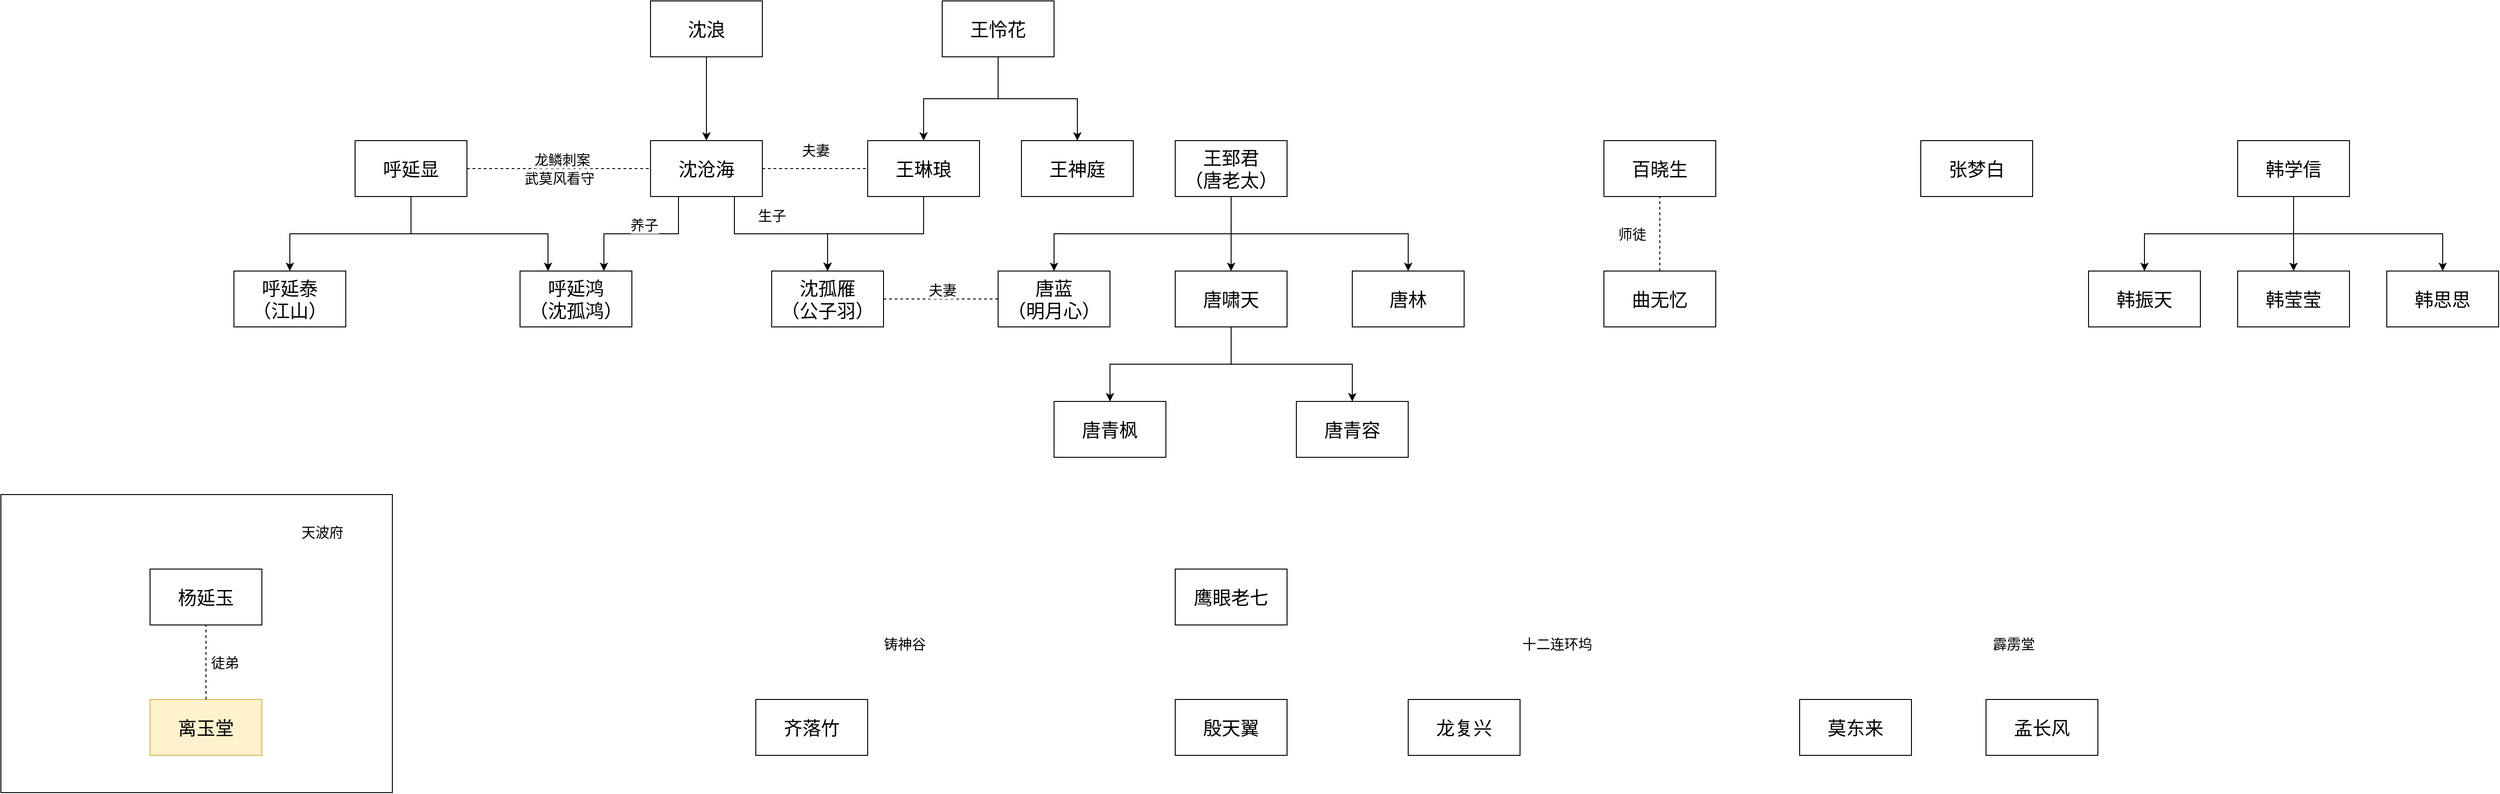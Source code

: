 <mxfile version="12.3.3" type="github" pages="1">
  <diagram id="LLXgX8Lwfhktw0jxNgKq" name="第 1 页">
    <mxGraphModel dx="2431" dy="1099" grid="1" gridSize="10" guides="1" tooltips="1" connect="1" arrows="1" fold="1" page="0" pageScale="1" pageWidth="1169" pageHeight="827" math="0" shadow="0">
      <root>
        <mxCell id="0"/>
        <mxCell id="1" parent="0"/>
        <mxCell id="MlfYq8WReEL75zz9TSRM-6" value="" style="rounded=0;whiteSpace=wrap;html=1;" parent="1" vertex="1">
          <mxGeometry x="-10" y="650" width="420" height="320" as="geometry"/>
        </mxCell>
        <mxCell id="bSM1QeH2-7cTWB_Kbm0b-5" value="" style="edgeStyle=orthogonalEdgeStyle;rounded=0;orthogonalLoop=1;jettySize=auto;html=1;" parent="1" source="bSM1QeH2-7cTWB_Kbm0b-1" target="bSM1QeH2-7cTWB_Kbm0b-4" edge="1">
          <mxGeometry relative="1" as="geometry"/>
        </mxCell>
        <mxCell id="bSM1QeH2-7cTWB_Kbm0b-1" value="&lt;font style=&quot;font-size: 20px&quot;&gt;沈浪&lt;/font&gt;" style="rounded=0;whiteSpace=wrap;html=1;" parent="1" vertex="1">
          <mxGeometry x="687" y="120" width="120" height="60" as="geometry"/>
        </mxCell>
        <mxCell id="bSM1QeH2-7cTWB_Kbm0b-11" value="" style="edgeStyle=orthogonalEdgeStyle;rounded=0;orthogonalLoop=1;jettySize=auto;html=1;exitX=0.75;exitY=1;exitDx=0;exitDy=0;" parent="1" source="bSM1QeH2-7cTWB_Kbm0b-4" target="bSM1QeH2-7cTWB_Kbm0b-10" edge="1">
          <mxGeometry relative="1" as="geometry"/>
        </mxCell>
        <mxCell id="bSM1QeH2-7cTWB_Kbm0b-15" value="&lt;font style=&quot;font-size: 15px&quot;&gt;生子&lt;/font&gt;" style="text;html=1;resizable=0;points=[];align=center;verticalAlign=middle;labelBackgroundColor=#ffffff;" parent="bSM1QeH2-7cTWB_Kbm0b-11" vertex="1" connectable="0">
          <mxGeometry x="-0.156" y="-1" relative="1" as="geometry">
            <mxPoint x="4" y="-21" as="offset"/>
          </mxGeometry>
        </mxCell>
        <mxCell id="bSM1QeH2-7cTWB_Kbm0b-14" value="" style="edgeStyle=orthogonalEdgeStyle;rounded=0;orthogonalLoop=1;jettySize=auto;html=1;exitX=0.25;exitY=1;exitDx=0;exitDy=0;entryX=0.75;entryY=0;entryDx=0;entryDy=0;" parent="1" source="bSM1QeH2-7cTWB_Kbm0b-4" target="bSM1QeH2-7cTWB_Kbm0b-13" edge="1">
          <mxGeometry relative="1" as="geometry"/>
        </mxCell>
        <mxCell id="bSM1QeH2-7cTWB_Kbm0b-16" value="&lt;font style=&quot;font-size: 15px&quot;&gt;养子&lt;/font&gt;" style="text;html=1;resizable=0;points=[];align=center;verticalAlign=middle;labelBackgroundColor=#ffffff;" parent="bSM1QeH2-7cTWB_Kbm0b-14" vertex="1" connectable="0">
          <mxGeometry x="-0.579" y="-21" relative="1" as="geometry">
            <mxPoint x="-16" y="-4" as="offset"/>
          </mxGeometry>
        </mxCell>
        <mxCell id="bSM1QeH2-7cTWB_Kbm0b-4" value="&lt;font style=&quot;font-size: 20px&quot;&gt;沈沧海&lt;/font&gt;" style="rounded=0;whiteSpace=wrap;html=1;" parent="1" vertex="1">
          <mxGeometry x="687" y="270" width="120" height="60" as="geometry"/>
        </mxCell>
        <mxCell id="bSM1QeH2-7cTWB_Kbm0b-13" value="&lt;div style=&quot;font-size: 20px&quot;&gt;&lt;font style=&quot;font-size: 20px&quot;&gt;呼延鸿&lt;/font&gt;&lt;/div&gt;&lt;div style=&quot;font-size: 20px&quot;&gt;&lt;font style=&quot;font-size: 20px&quot;&gt;（沈孤鸿）&lt;/font&gt;&lt;/div&gt;" style="rounded=0;whiteSpace=wrap;html=1;" parent="1" vertex="1">
          <mxGeometry x="547" y="410" width="120" height="60" as="geometry"/>
        </mxCell>
        <mxCell id="bSM1QeH2-7cTWB_Kbm0b-10" value="&lt;div&gt;&lt;font style=&quot;font-size: 20px&quot;&gt;沈孤雁&lt;/font&gt;&lt;/div&gt;&lt;div&gt;&lt;font style=&quot;font-size: 20px&quot;&gt;（公子羽）&lt;br&gt;&lt;/font&gt;&lt;/div&gt;" style="rounded=0;whiteSpace=wrap;html=1;" parent="1" vertex="1">
          <mxGeometry x="817" y="410" width="120" height="60" as="geometry"/>
        </mxCell>
        <mxCell id="45eqlcjFi_btQKpBo4QL-4" style="edgeStyle=orthogonalEdgeStyle;rounded=0;orthogonalLoop=1;jettySize=auto;html=1;exitX=0.5;exitY=1;exitDx=0;exitDy=0;entryX=0.5;entryY=0;entryDx=0;entryDy=0;" parent="1" source="bSM1QeH2-7cTWB_Kbm0b-7" target="45eqlcjFi_btQKpBo4QL-1" edge="1">
          <mxGeometry relative="1" as="geometry"/>
        </mxCell>
        <mxCell id="45eqlcjFi_btQKpBo4QL-8" style="edgeStyle=orthogonalEdgeStyle;rounded=0;orthogonalLoop=1;jettySize=auto;html=1;exitX=0.5;exitY=1;exitDx=0;exitDy=0;" parent="1" source="bSM1QeH2-7cTWB_Kbm0b-7" target="45eqlcjFi_btQKpBo4QL-7" edge="1">
          <mxGeometry relative="1" as="geometry"/>
        </mxCell>
        <mxCell id="bSM1QeH2-7cTWB_Kbm0b-7" value="&lt;font style=&quot;font-size: 20px&quot;&gt;王怜花&lt;/font&gt;" style="rounded=0;whiteSpace=wrap;html=1;" parent="1" vertex="1">
          <mxGeometry x="1000" y="120" width="120" height="60" as="geometry"/>
        </mxCell>
        <mxCell id="e-VzyIsWQ0Jc4iS6yCOB-6" style="edgeStyle=orthogonalEdgeStyle;rounded=0;orthogonalLoop=1;jettySize=auto;html=1;exitX=0.5;exitY=1;exitDx=0;exitDy=0;entryX=0.25;entryY=0;entryDx=0;entryDy=0;" parent="1" source="bSM1QeH2-7cTWB_Kbm0b-17" target="bSM1QeH2-7cTWB_Kbm0b-13" edge="1">
          <mxGeometry relative="1" as="geometry"/>
        </mxCell>
        <mxCell id="e-VzyIsWQ0Jc4iS6yCOB-8" style="edgeStyle=orthogonalEdgeStyle;rounded=0;orthogonalLoop=1;jettySize=auto;html=1;exitX=0.5;exitY=1;exitDx=0;exitDy=0;" parent="1" source="bSM1QeH2-7cTWB_Kbm0b-17" target="bSM1QeH2-7cTWB_Kbm0b-21" edge="1">
          <mxGeometry relative="1" as="geometry"/>
        </mxCell>
        <mxCell id="bSM1QeH2-7cTWB_Kbm0b-17" value="&lt;font style=&quot;font-size: 20px&quot;&gt;呼延显&lt;/font&gt;" style="rounded=0;whiteSpace=wrap;html=1;" parent="1" vertex="1">
          <mxGeometry x="370" y="270" width="120" height="60" as="geometry"/>
        </mxCell>
        <mxCell id="bSM1QeH2-7cTWB_Kbm0b-21" value="&lt;div style=&quot;font-size: 20px&quot;&gt;&lt;font style=&quot;font-size: 20px&quot;&gt;呼延泰&lt;/font&gt;&lt;/div&gt;&lt;div style=&quot;font-size: 20px&quot;&gt;&lt;font style=&quot;font-size: 20px&quot;&gt;（江山）&lt;br&gt;&lt;/font&gt;&lt;/div&gt;" style="rounded=0;whiteSpace=wrap;html=1;" parent="1" vertex="1">
          <mxGeometry x="240" y="410" width="120" height="60" as="geometry"/>
        </mxCell>
        <mxCell id="bSM1QeH2-7cTWB_Kbm0b-37" value="&lt;div style=&quot;font-size: 20px&quot;&gt;&lt;font style=&quot;font-size: 20px&quot;&gt;唐蓝&lt;/font&gt;&lt;/div&gt;&lt;div style=&quot;font-size: 20px&quot;&gt;&lt;font style=&quot;font-size: 20px&quot;&gt;（明月心）&lt;/font&gt;&lt;/div&gt;" style="rounded=0;whiteSpace=wrap;html=1;fontSize=15;" parent="1" vertex="1">
          <mxGeometry x="1060" y="410" width="120" height="60" as="geometry"/>
        </mxCell>
        <mxCell id="bSM1QeH2-7cTWB_Kbm0b-38" value="" style="endArrow=none;dashed=1;html=1;fontSize=15;entryX=0;entryY=0.5;entryDx=0;entryDy=0;exitX=1;exitY=0.5;exitDx=0;exitDy=0;" parent="1" source="bSM1QeH2-7cTWB_Kbm0b-10" target="bSM1QeH2-7cTWB_Kbm0b-37" edge="1">
          <mxGeometry width="50" height="50" relative="1" as="geometry">
            <mxPoint x="960" y="410" as="sourcePoint"/>
            <mxPoint x="1010" y="360" as="targetPoint"/>
          </mxGeometry>
        </mxCell>
        <mxCell id="bSM1QeH2-7cTWB_Kbm0b-39" value="夫妻" style="text;html=1;resizable=0;points=[];align=center;verticalAlign=middle;labelBackgroundColor=#ffffff;fontSize=15;" parent="bSM1QeH2-7cTWB_Kbm0b-38" vertex="1" connectable="0">
          <mxGeometry x="0.431" relative="1" as="geometry">
            <mxPoint x="-25" y="-10" as="offset"/>
          </mxGeometry>
        </mxCell>
        <mxCell id="31wNG8KNUrYjCj7yrNU9-1" value="&lt;font style=&quot;font-size: 20px&quot;&gt;唐林&lt;/font&gt;" style="rounded=0;whiteSpace=wrap;html=1;fontSize=15;" parent="1" vertex="1">
          <mxGeometry x="1440" y="410" width="120" height="60" as="geometry"/>
        </mxCell>
        <mxCell id="31wNG8KNUrYjCj7yrNU9-2" value="" style="endArrow=none;dashed=1;html=1;fontSize=15;entryX=0;entryY=0.5;entryDx=0;entryDy=0;exitX=1;exitY=0.5;exitDx=0;exitDy=0;" parent="1" source="bSM1QeH2-7cTWB_Kbm0b-17" target="bSM1QeH2-7cTWB_Kbm0b-4" edge="1">
          <mxGeometry width="50" height="50" relative="1" as="geometry">
            <mxPoint x="490" y="280" as="sourcePoint"/>
            <mxPoint x="540" y="230" as="targetPoint"/>
          </mxGeometry>
        </mxCell>
        <mxCell id="31wNG8KNUrYjCj7yrNU9-3" value="龙鳞刺案" style="text;html=1;resizable=0;points=[];align=center;verticalAlign=middle;labelBackgroundColor=#ffffff;fontSize=15;" parent="31wNG8KNUrYjCj7yrNU9-2" vertex="1" connectable="0">
          <mxGeometry x="-0.288" y="-1" relative="1" as="geometry">
            <mxPoint x="32" y="-11" as="offset"/>
          </mxGeometry>
        </mxCell>
        <mxCell id="MlfYq8WReEL75zz9TSRM-1" value="&lt;font style=&quot;font-size: 15px&quot;&gt;武莫风看守&lt;/font&gt;" style="text;html=1;align=center;verticalAlign=middle;resizable=0;points=[];;labelBackgroundColor=#ffffff;direction=south;" parent="31wNG8KNUrYjCj7yrNU9-2" vertex="1" connectable="0">
          <mxGeometry x="0.431" y="-4" relative="1" as="geometry">
            <mxPoint x="-42.5" y="6" as="offset"/>
          </mxGeometry>
        </mxCell>
        <mxCell id="e-VzyIsWQ0Jc4iS6yCOB-4" style="edgeStyle=orthogonalEdgeStyle;rounded=0;orthogonalLoop=1;jettySize=auto;html=1;exitX=0.5;exitY=1;exitDx=0;exitDy=0;entryX=0.5;entryY=0;entryDx=0;entryDy=0;" parent="1" source="e-VzyIsWQ0Jc4iS6yCOB-1" target="e-VzyIsWQ0Jc4iS6yCOB-2" edge="1">
          <mxGeometry relative="1" as="geometry"/>
        </mxCell>
        <mxCell id="e-VzyIsWQ0Jc4iS6yCOB-5" style="edgeStyle=orthogonalEdgeStyle;rounded=0;orthogonalLoop=1;jettySize=auto;html=1;exitX=0.5;exitY=1;exitDx=0;exitDy=0;entryX=0.5;entryY=0;entryDx=0;entryDy=0;" parent="1" source="e-VzyIsWQ0Jc4iS6yCOB-1" target="e-VzyIsWQ0Jc4iS6yCOB-3" edge="1">
          <mxGeometry relative="1" as="geometry"/>
        </mxCell>
        <mxCell id="e-VzyIsWQ0Jc4iS6yCOB-1" value="&lt;font style=&quot;font-size: 20px&quot;&gt;唐啸天&lt;/font&gt;" style="rounded=0;whiteSpace=wrap;html=1;" parent="1" vertex="1">
          <mxGeometry x="1250" y="410" width="120" height="60" as="geometry"/>
        </mxCell>
        <mxCell id="e-VzyIsWQ0Jc4iS6yCOB-2" value="&lt;font style=&quot;font-size: 20px&quot;&gt;唐青枫&lt;/font&gt;" style="rounded=0;whiteSpace=wrap;html=1;" parent="1" vertex="1">
          <mxGeometry x="1120" y="550" width="120" height="60" as="geometry"/>
        </mxCell>
        <mxCell id="e-VzyIsWQ0Jc4iS6yCOB-3" value="&lt;font style=&quot;font-size: 20px&quot;&gt;唐青容&lt;/font&gt;" style="rounded=0;whiteSpace=wrap;html=1;" parent="1" vertex="1">
          <mxGeometry x="1380" y="550" width="120" height="60" as="geometry"/>
        </mxCell>
        <mxCell id="e-VzyIsWQ0Jc4iS6yCOB-9" value="&lt;font style=&quot;font-size: 20px&quot;&gt;百晓生&lt;/font&gt;" style="rounded=0;whiteSpace=wrap;html=1;" parent="1" vertex="1">
          <mxGeometry x="1710" y="270" width="120" height="60" as="geometry"/>
        </mxCell>
        <mxCell id="e-VzyIsWQ0Jc4iS6yCOB-11" style="edgeStyle=orthogonalEdgeStyle;rounded=0;orthogonalLoop=1;jettySize=auto;html=1;exitX=0.5;exitY=1;exitDx=0;exitDy=0;entryX=0.5;entryY=0;entryDx=0;entryDy=0;" parent="1" source="e-VzyIsWQ0Jc4iS6yCOB-10" target="e-VzyIsWQ0Jc4iS6yCOB-1" edge="1">
          <mxGeometry relative="1" as="geometry"/>
        </mxCell>
        <mxCell id="e-VzyIsWQ0Jc4iS6yCOB-12" style="edgeStyle=orthogonalEdgeStyle;rounded=0;orthogonalLoop=1;jettySize=auto;html=1;exitX=0.5;exitY=1;exitDx=0;exitDy=0;entryX=0.5;entryY=0;entryDx=0;entryDy=0;" parent="1" source="e-VzyIsWQ0Jc4iS6yCOB-10" target="bSM1QeH2-7cTWB_Kbm0b-37" edge="1">
          <mxGeometry relative="1" as="geometry"/>
        </mxCell>
        <mxCell id="e-VzyIsWQ0Jc4iS6yCOB-13" style="edgeStyle=orthogonalEdgeStyle;rounded=0;orthogonalLoop=1;jettySize=auto;html=1;exitX=0.5;exitY=1;exitDx=0;exitDy=0;entryX=0.5;entryY=0;entryDx=0;entryDy=0;" parent="1" source="e-VzyIsWQ0Jc4iS6yCOB-10" target="31wNG8KNUrYjCj7yrNU9-1" edge="1">
          <mxGeometry relative="1" as="geometry"/>
        </mxCell>
        <mxCell id="e-VzyIsWQ0Jc4iS6yCOB-10" value="&lt;div&gt;&lt;font style=&quot;font-size: 20px&quot;&gt;王郅君&lt;/font&gt;&lt;/div&gt;&lt;div&gt;&lt;font style=&quot;font-size: 20px&quot;&gt;（唐老太&lt;/font&gt;&lt;font style=&quot;font-size: 20px&quot;&gt;）&lt;/font&gt;&lt;/div&gt;" style="rounded=0;whiteSpace=wrap;html=1;" parent="1" vertex="1">
          <mxGeometry x="1250" y="270" width="120" height="60" as="geometry"/>
        </mxCell>
        <mxCell id="e-VzyIsWQ0Jc4iS6yCOB-14" value="&lt;font style=&quot;font-size: 20px&quot;&gt;曲无忆&lt;/font&gt;" style="rounded=0;whiteSpace=wrap;html=1;" parent="1" vertex="1">
          <mxGeometry x="1710" y="410" width="120" height="60" as="geometry"/>
        </mxCell>
        <mxCell id="e-VzyIsWQ0Jc4iS6yCOB-16" value="" style="endArrow=none;dashed=1;html=1;entryX=0.5;entryY=1;entryDx=0;entryDy=0;exitX=0.5;exitY=0;exitDx=0;exitDy=0;" parent="1" source="e-VzyIsWQ0Jc4iS6yCOB-14" target="e-VzyIsWQ0Jc4iS6yCOB-9" edge="1">
          <mxGeometry width="50" height="50" relative="1" as="geometry">
            <mxPoint x="1840" y="400" as="sourcePoint"/>
            <mxPoint x="1890" y="350" as="targetPoint"/>
          </mxGeometry>
        </mxCell>
        <mxCell id="e-VzyIsWQ0Jc4iS6yCOB-17" value="&lt;font style=&quot;font-size: 15px&quot;&gt;师徒&lt;/font&gt;" style="text;html=1;align=center;verticalAlign=middle;resizable=0;points=[];;labelBackgroundColor=#ffffff;" parent="e-VzyIsWQ0Jc4iS6yCOB-16" vertex="1" connectable="0">
          <mxGeometry x="0.3" relative="1" as="geometry">
            <mxPoint x="-30" y="12" as="offset"/>
          </mxGeometry>
        </mxCell>
        <mxCell id="MlfYq8WReEL75zz9TSRM-2" value="&lt;font style=&quot;font-size: 20px&quot;&gt;杨延玉&lt;/font&gt;" style="rounded=0;whiteSpace=wrap;html=1;" parent="1" vertex="1">
          <mxGeometry x="150" y="730" width="120" height="60" as="geometry"/>
        </mxCell>
        <mxCell id="MlfYq8WReEL75zz9TSRM-3" value="&lt;font style=&quot;font-size: 20px&quot;&gt;离玉堂&lt;/font&gt;" style="rounded=0;whiteSpace=wrap;html=1;fillColor=#fff2cc;strokeColor=#d6b656;" parent="1" vertex="1">
          <mxGeometry x="150" y="870" width="120" height="60" as="geometry"/>
        </mxCell>
        <mxCell id="MlfYq8WReEL75zz9TSRM-4" value="" style="endArrow=none;dashed=1;html=1;entryX=0.5;entryY=1;entryDx=0;entryDy=0;exitX=0.5;exitY=0;exitDx=0;exitDy=0;" parent="1" source="MlfYq8WReEL75zz9TSRM-3" target="MlfYq8WReEL75zz9TSRM-2" edge="1">
          <mxGeometry width="50" height="50" relative="1" as="geometry">
            <mxPoint x="70" y="870" as="sourcePoint"/>
            <mxPoint x="120" y="820" as="targetPoint"/>
          </mxGeometry>
        </mxCell>
        <mxCell id="MlfYq8WReEL75zz9TSRM-5" value="&lt;font style=&quot;font-size: 15px&quot;&gt;徒弟&lt;/font&gt;" style="text;html=1;align=center;verticalAlign=middle;resizable=0;points=[];;labelBackgroundColor=#ffffff;" parent="MlfYq8WReEL75zz9TSRM-4" vertex="1" connectable="0">
          <mxGeometry x="-0.375" y="-2" relative="1" as="geometry">
            <mxPoint x="18" y="-15" as="offset"/>
          </mxGeometry>
        </mxCell>
        <mxCell id="MlfYq8WReEL75zz9TSRM-7" value="&lt;font style=&quot;font-size: 15px&quot;&gt;天波府&lt;/font&gt;" style="text;html=1;strokeColor=none;fillColor=none;align=center;verticalAlign=middle;whiteSpace=wrap;rounded=0;" parent="1" vertex="1">
          <mxGeometry x="300" y="680" width="70" height="20" as="geometry"/>
        </mxCell>
        <mxCell id="AWKVO5OOn6Dv6wkFxn1M-1" value="&lt;font style=&quot;font-size: 20px&quot;&gt;鹰眼老七&lt;/font&gt;" style="rounded=0;whiteSpace=wrap;html=1;" parent="1" vertex="1">
          <mxGeometry x="1250" y="730" width="120" height="60" as="geometry"/>
        </mxCell>
        <mxCell id="AWKVO5OOn6Dv6wkFxn1M-2" value="&lt;div style=&quot;font-size: 20px&quot;&gt;&lt;font style=&quot;font-size: 20px&quot;&gt;殷天翼&lt;/font&gt;&lt;/div&gt;" style="rounded=0;whiteSpace=wrap;html=1;" parent="1" vertex="1">
          <mxGeometry x="1250" y="870" width="120" height="60" as="geometry"/>
        </mxCell>
        <mxCell id="AWKVO5OOn6Dv6wkFxn1M-3" value="&lt;font style=&quot;font-size: 20px&quot;&gt;张梦白&lt;/font&gt;" style="rounded=0;whiteSpace=wrap;html=1;" parent="1" vertex="1">
          <mxGeometry x="2050" y="270" width="120" height="60" as="geometry"/>
        </mxCell>
        <mxCell id="AWKVO5OOn6Dv6wkFxn1M-4" value="&lt;font style=&quot;font-size: 20px&quot;&gt;龙复兴&lt;/font&gt;" style="rounded=0;whiteSpace=wrap;html=1;" parent="1" vertex="1">
          <mxGeometry x="1500" y="870" width="120" height="60" as="geometry"/>
        </mxCell>
        <mxCell id="45eqlcjFi_btQKpBo4QL-2" style="edgeStyle=orthogonalEdgeStyle;rounded=0;orthogonalLoop=1;jettySize=auto;html=1;exitX=0.5;exitY=1;exitDx=0;exitDy=0;entryX=0.5;entryY=0;entryDx=0;entryDy=0;" parent="1" source="45eqlcjFi_btQKpBo4QL-1" target="bSM1QeH2-7cTWB_Kbm0b-10" edge="1">
          <mxGeometry relative="1" as="geometry"/>
        </mxCell>
        <mxCell id="45eqlcjFi_btQKpBo4QL-1" value="&lt;font style=&quot;font-size: 20px&quot;&gt;王琳琅&lt;/font&gt;" style="rounded=0;whiteSpace=wrap;html=1;" parent="1" vertex="1">
          <mxGeometry x="920" y="270" width="120" height="60" as="geometry"/>
        </mxCell>
        <mxCell id="45eqlcjFi_btQKpBo4QL-5" value="" style="endArrow=none;dashed=1;html=1;entryX=0;entryY=0.5;entryDx=0;entryDy=0;exitX=1;exitY=0.5;exitDx=0;exitDy=0;" parent="1" source="bSM1QeH2-7cTWB_Kbm0b-4" target="45eqlcjFi_btQKpBo4QL-1" edge="1">
          <mxGeometry width="50" height="50" relative="1" as="geometry">
            <mxPoint x="850" y="270" as="sourcePoint"/>
            <mxPoint x="900" y="220" as="targetPoint"/>
          </mxGeometry>
        </mxCell>
        <mxCell id="45eqlcjFi_btQKpBo4QL-6" value="&lt;font style=&quot;font-size: 15px&quot;&gt;夫妻&lt;/font&gt;" style="text;html=1;align=center;verticalAlign=middle;resizable=0;points=[];;labelBackgroundColor=#ffffff;" parent="45eqlcjFi_btQKpBo4QL-5" vertex="1" connectable="0">
          <mxGeometry x="0.327" y="-1" relative="1" as="geometry">
            <mxPoint x="-18.5" y="-21" as="offset"/>
          </mxGeometry>
        </mxCell>
        <mxCell id="45eqlcjFi_btQKpBo4QL-7" value="&lt;font style=&quot;font-size: 20px&quot;&gt;王神庭&lt;/font&gt;" style="rounded=0;whiteSpace=wrap;html=1;" parent="1" vertex="1">
          <mxGeometry x="1085" y="270" width="120" height="60" as="geometry"/>
        </mxCell>
        <mxCell id="45eqlcjFi_btQKpBo4QL-13" style="edgeStyle=orthogonalEdgeStyle;rounded=0;orthogonalLoop=1;jettySize=auto;html=1;exitX=0.5;exitY=1;exitDx=0;exitDy=0;entryX=0.5;entryY=0;entryDx=0;entryDy=0;" parent="1" source="45eqlcjFi_btQKpBo4QL-9" target="45eqlcjFi_btQKpBo4QL-10" edge="1">
          <mxGeometry relative="1" as="geometry"/>
        </mxCell>
        <mxCell id="45eqlcjFi_btQKpBo4QL-14" style="edgeStyle=orthogonalEdgeStyle;rounded=0;orthogonalLoop=1;jettySize=auto;html=1;exitX=0.5;exitY=1;exitDx=0;exitDy=0;entryX=0.5;entryY=0;entryDx=0;entryDy=0;" parent="1" source="45eqlcjFi_btQKpBo4QL-9" target="45eqlcjFi_btQKpBo4QL-11" edge="1">
          <mxGeometry relative="1" as="geometry"/>
        </mxCell>
        <mxCell id="45eqlcjFi_btQKpBo4QL-15" style="edgeStyle=orthogonalEdgeStyle;rounded=0;orthogonalLoop=1;jettySize=auto;html=1;exitX=0.5;exitY=1;exitDx=0;exitDy=0;entryX=0.5;entryY=0;entryDx=0;entryDy=0;" parent="1" source="45eqlcjFi_btQKpBo4QL-9" target="45eqlcjFi_btQKpBo4QL-12" edge="1">
          <mxGeometry relative="1" as="geometry"/>
        </mxCell>
        <mxCell id="45eqlcjFi_btQKpBo4QL-9" value="&lt;font style=&quot;font-size: 20px&quot;&gt;韩学信&lt;/font&gt;" style="rounded=0;whiteSpace=wrap;html=1;" parent="1" vertex="1">
          <mxGeometry x="2390" y="270" width="120" height="60" as="geometry"/>
        </mxCell>
        <mxCell id="45eqlcjFi_btQKpBo4QL-10" value="&lt;font style=&quot;font-size: 20px&quot;&gt;韩莹莹&lt;/font&gt;" style="rounded=0;whiteSpace=wrap;html=1;" parent="1" vertex="1">
          <mxGeometry x="2390" y="410" width="120" height="60" as="geometry"/>
        </mxCell>
        <mxCell id="45eqlcjFi_btQKpBo4QL-11" value="&lt;font style=&quot;font-size: 20px&quot;&gt;韩振天&lt;/font&gt;" style="rounded=0;whiteSpace=wrap;html=1;" parent="1" vertex="1">
          <mxGeometry x="2230" y="410" width="120" height="60" as="geometry"/>
        </mxCell>
        <mxCell id="45eqlcjFi_btQKpBo4QL-12" value="&lt;font style=&quot;font-size: 20px&quot;&gt;韩思思&lt;/font&gt;" style="rounded=0;whiteSpace=wrap;html=1;" parent="1" vertex="1">
          <mxGeometry x="2550" y="410" width="120" height="60" as="geometry"/>
        </mxCell>
        <mxCell id="5swqk8HKtT8f3ECwfF0--1" value="&lt;font style=&quot;font-size: 15px&quot;&gt;十二连环坞&lt;/font&gt;" style="text;html=1;strokeColor=none;fillColor=none;align=center;verticalAlign=middle;whiteSpace=wrap;rounded=0;" vertex="1" parent="1">
          <mxGeometry x="1620" y="800" width="80" height="20" as="geometry"/>
        </mxCell>
        <mxCell id="5swqk8HKtT8f3ECwfF0--2" value="&lt;font style=&quot;font-size: 15px&quot;&gt;霹雳堂&lt;/font&gt;" style="text;html=1;strokeColor=none;fillColor=none;align=center;verticalAlign=middle;whiteSpace=wrap;rounded=0;" vertex="1" parent="1">
          <mxGeometry x="2120" y="800" width="60" height="20" as="geometry"/>
        </mxCell>
        <mxCell id="5swqk8HKtT8f3ECwfF0--3" value="&lt;font style=&quot;font-size: 20px&quot;&gt;莫东来&lt;/font&gt;" style="rounded=0;whiteSpace=wrap;html=1;" vertex="1" parent="1">
          <mxGeometry x="1920" y="870" width="120" height="60" as="geometry"/>
        </mxCell>
        <mxCell id="5swqk8HKtT8f3ECwfF0--4" value="&lt;font style=&quot;font-size: 20px&quot;&gt;齐落竹&lt;/font&gt;" style="rounded=0;whiteSpace=wrap;html=1;" vertex="1" parent="1">
          <mxGeometry x="800" y="870" width="120" height="60" as="geometry"/>
        </mxCell>
        <mxCell id="5swqk8HKtT8f3ECwfF0--5" value="&lt;font style=&quot;font-size: 15px&quot;&gt;铸神谷&lt;/font&gt;" style="text;html=1;strokeColor=none;fillColor=none;align=center;verticalAlign=middle;whiteSpace=wrap;rounded=0;" vertex="1" parent="1">
          <mxGeometry x="930" y="800" width="60" height="20" as="geometry"/>
        </mxCell>
        <mxCell id="5swqk8HKtT8f3ECwfF0--6" value="&lt;font style=&quot;font-size: 20px&quot;&gt;孟长风&lt;/font&gt;" style="rounded=0;whiteSpace=wrap;html=1;" vertex="1" parent="1">
          <mxGeometry x="2120" y="870" width="120" height="60" as="geometry"/>
        </mxCell>
      </root>
    </mxGraphModel>
  </diagram>
</mxfile>
